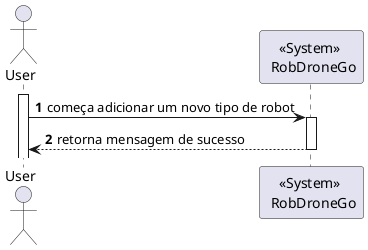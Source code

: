 @startuml
'https://plantuml.com/sequence-diagram

autonumber

Actor User
participant "<<System>> \n RobDroneGo" as sys
activate User
User -> sys: começa adicionar um novo tipo de robot
activate sys
sys--> User: retorna mensagem de sucesso
deactivate sys
@enduml